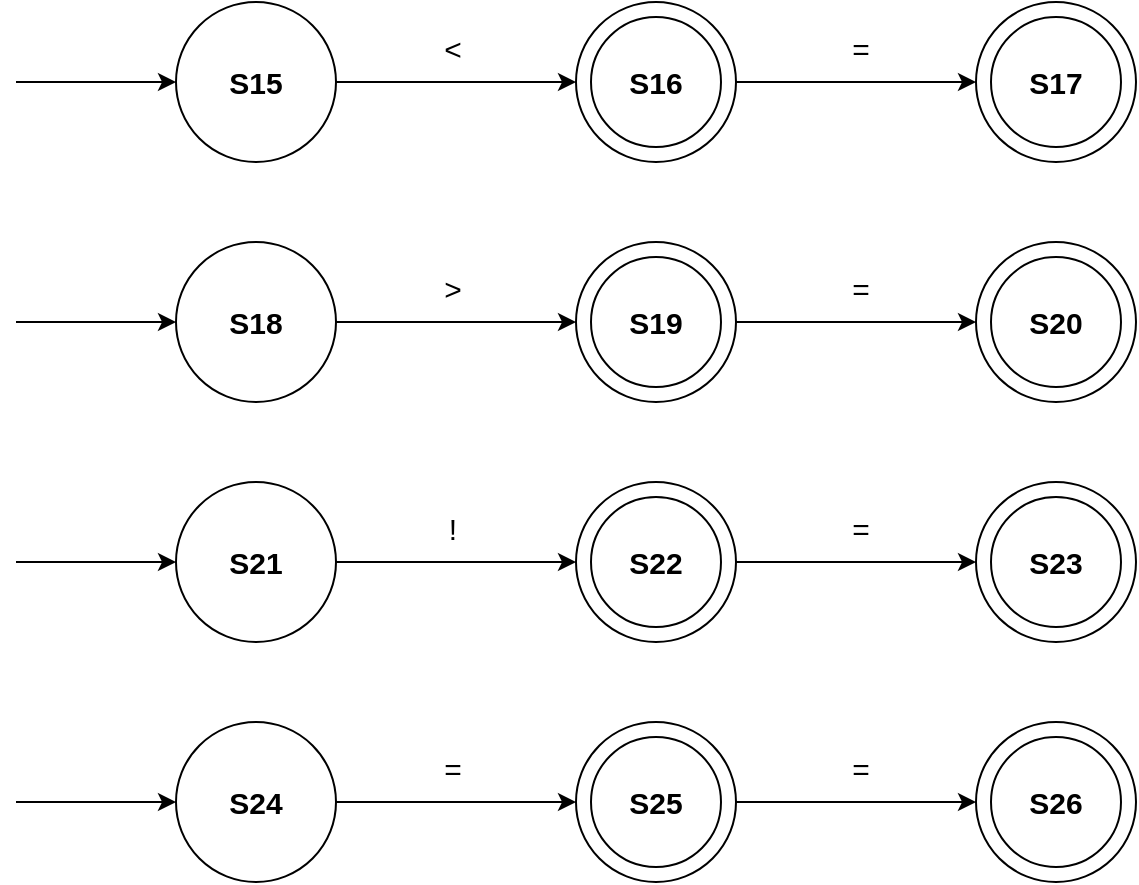 <mxfile version="23.1.1" type="github">
  <diagram name="Page-1" id="0q6ZLQlmQKGyvXgaJvjf">
    <mxGraphModel dx="1552" dy="882" grid="1" gridSize="10" guides="1" tooltips="1" connect="1" arrows="1" fold="1" page="1" pageScale="1" pageWidth="850" pageHeight="1100" math="0" shadow="0">
      <root>
        <mxCell id="0" />
        <mxCell id="1" parent="0" />
        <mxCell id="ruanvUeXlCrN284Pny8K-1" value="" style="ellipse;whiteSpace=wrap;html=1;aspect=fixed;" vertex="1" parent="1">
          <mxGeometry x="400" y="40" width="80" height="80" as="geometry" />
        </mxCell>
        <mxCell id="ruanvUeXlCrN284Pny8K-2" value="" style="ellipse;whiteSpace=wrap;html=1;aspect=fixed;" vertex="1" parent="1">
          <mxGeometry x="407.5" y="47.5" width="65" height="65" as="geometry" />
        </mxCell>
        <mxCell id="ruanvUeXlCrN284Pny8K-3" value="" style="ellipse;whiteSpace=wrap;html=1;aspect=fixed;" vertex="1" parent="1">
          <mxGeometry x="200" y="40" width="80" height="80" as="geometry" />
        </mxCell>
        <mxCell id="ruanvUeXlCrN284Pny8K-4" value="" style="endArrow=classic;html=1;rounded=0;entryX=0;entryY=0.5;entryDx=0;entryDy=0;" edge="1" parent="1">
          <mxGeometry width="50" height="50" relative="1" as="geometry">
            <mxPoint x="120" y="80" as="sourcePoint" />
            <mxPoint x="200" y="80" as="targetPoint" />
          </mxGeometry>
        </mxCell>
        <mxCell id="ruanvUeXlCrN284Pny8K-5" value="" style="endArrow=classic;html=1;rounded=0;entryX=0;entryY=0.5;entryDx=0;entryDy=0;exitX=1;exitY=0.5;exitDx=0;exitDy=0;" edge="1" parent="1" source="ruanvUeXlCrN284Pny8K-3" target="ruanvUeXlCrN284Pny8K-1">
          <mxGeometry width="50" height="50" relative="1" as="geometry">
            <mxPoint x="290" y="110" as="sourcePoint" />
            <mxPoint x="410" y="110" as="targetPoint" />
          </mxGeometry>
        </mxCell>
        <mxCell id="ruanvUeXlCrN284Pny8K-6" value="&lt;b style=&quot;font-size: 15px;&quot;&gt;S15&lt;/b&gt;" style="text;html=1;strokeColor=none;fillColor=none;align=center;verticalAlign=middle;whiteSpace=wrap;rounded=0;fontSize=15;" vertex="1" parent="1">
          <mxGeometry x="210" y="65" width="60" height="30" as="geometry" />
        </mxCell>
        <mxCell id="ruanvUeXlCrN284Pny8K-7" value="&lt;b&gt;&lt;font style=&quot;font-size: 15px;&quot;&gt;S16&lt;/font&gt;&lt;/b&gt;" style="text;html=1;strokeColor=none;fillColor=none;align=center;verticalAlign=middle;whiteSpace=wrap;rounded=0;" vertex="1" parent="1">
          <mxGeometry x="410" y="65" width="60" height="30" as="geometry" />
        </mxCell>
        <mxCell id="ruanvUeXlCrN284Pny8K-8" value="&amp;lt;" style="text;html=1;strokeColor=none;fillColor=none;align=center;verticalAlign=middle;whiteSpace=wrap;rounded=0;fontSize=15;" vertex="1" parent="1">
          <mxGeometry x="286" y="47.5" width="105" height="30" as="geometry" />
        </mxCell>
        <mxCell id="ruanvUeXlCrN284Pny8K-9" value="" style="ellipse;whiteSpace=wrap;html=1;aspect=fixed;" vertex="1" parent="1">
          <mxGeometry x="600" y="40" width="80" height="80" as="geometry" />
        </mxCell>
        <mxCell id="ruanvUeXlCrN284Pny8K-10" value="" style="ellipse;whiteSpace=wrap;html=1;aspect=fixed;" vertex="1" parent="1">
          <mxGeometry x="607.5" y="47.5" width="65" height="65" as="geometry" />
        </mxCell>
        <mxCell id="ruanvUeXlCrN284Pny8K-11" value="" style="endArrow=classic;html=1;rounded=0;entryX=0;entryY=0.5;entryDx=0;entryDy=0;exitX=1;exitY=0.5;exitDx=0;exitDy=0;" edge="1" parent="1" target="ruanvUeXlCrN284Pny8K-9">
          <mxGeometry width="50" height="50" relative="1" as="geometry">
            <mxPoint x="480" y="80" as="sourcePoint" />
            <mxPoint x="610" y="110" as="targetPoint" />
          </mxGeometry>
        </mxCell>
        <mxCell id="ruanvUeXlCrN284Pny8K-12" value="&lt;b&gt;&lt;font style=&quot;font-size: 15px;&quot;&gt;S17&lt;/font&gt;&lt;/b&gt;" style="text;html=1;strokeColor=none;fillColor=none;align=center;verticalAlign=middle;whiteSpace=wrap;rounded=0;" vertex="1" parent="1">
          <mxGeometry x="610" y="65" width="60" height="30" as="geometry" />
        </mxCell>
        <mxCell id="ruanvUeXlCrN284Pny8K-13" value="=" style="text;html=1;strokeColor=none;fillColor=none;align=center;verticalAlign=middle;whiteSpace=wrap;rounded=0;fontSize=15;" vertex="1" parent="1">
          <mxGeometry x="490" y="47.5" width="105" height="30" as="geometry" />
        </mxCell>
        <mxCell id="ruanvUeXlCrN284Pny8K-14" value="" style="ellipse;whiteSpace=wrap;html=1;aspect=fixed;" vertex="1" parent="1">
          <mxGeometry x="400" y="160" width="80" height="80" as="geometry" />
        </mxCell>
        <mxCell id="ruanvUeXlCrN284Pny8K-15" value="" style="ellipse;whiteSpace=wrap;html=1;aspect=fixed;" vertex="1" parent="1">
          <mxGeometry x="407.5" y="167.5" width="65" height="65" as="geometry" />
        </mxCell>
        <mxCell id="ruanvUeXlCrN284Pny8K-16" value="" style="ellipse;whiteSpace=wrap;html=1;aspect=fixed;" vertex="1" parent="1">
          <mxGeometry x="200" y="160" width="80" height="80" as="geometry" />
        </mxCell>
        <mxCell id="ruanvUeXlCrN284Pny8K-17" value="" style="endArrow=classic;html=1;rounded=0;entryX=0;entryY=0.5;entryDx=0;entryDy=0;" edge="1" parent="1">
          <mxGeometry width="50" height="50" relative="1" as="geometry">
            <mxPoint x="120" y="200" as="sourcePoint" />
            <mxPoint x="200" y="200" as="targetPoint" />
          </mxGeometry>
        </mxCell>
        <mxCell id="ruanvUeXlCrN284Pny8K-18" value="" style="endArrow=classic;html=1;rounded=0;entryX=0;entryY=0.5;entryDx=0;entryDy=0;exitX=1;exitY=0.5;exitDx=0;exitDy=0;" edge="1" parent="1" source="ruanvUeXlCrN284Pny8K-16" target="ruanvUeXlCrN284Pny8K-14">
          <mxGeometry width="50" height="50" relative="1" as="geometry">
            <mxPoint x="290" y="230" as="sourcePoint" />
            <mxPoint x="410" y="230" as="targetPoint" />
          </mxGeometry>
        </mxCell>
        <mxCell id="ruanvUeXlCrN284Pny8K-19" value="&lt;b style=&quot;font-size: 15px;&quot;&gt;S18&lt;/b&gt;" style="text;html=1;strokeColor=none;fillColor=none;align=center;verticalAlign=middle;whiteSpace=wrap;rounded=0;fontSize=15;" vertex="1" parent="1">
          <mxGeometry x="210" y="185" width="60" height="30" as="geometry" />
        </mxCell>
        <mxCell id="ruanvUeXlCrN284Pny8K-20" value="&lt;b&gt;&lt;font style=&quot;font-size: 15px;&quot;&gt;S19&lt;/font&gt;&lt;/b&gt;" style="text;html=1;strokeColor=none;fillColor=none;align=center;verticalAlign=middle;whiteSpace=wrap;rounded=0;" vertex="1" parent="1">
          <mxGeometry x="410" y="185" width="60" height="30" as="geometry" />
        </mxCell>
        <mxCell id="ruanvUeXlCrN284Pny8K-21" value="&amp;gt;" style="text;html=1;strokeColor=none;fillColor=none;align=center;verticalAlign=middle;whiteSpace=wrap;rounded=0;fontSize=15;" vertex="1" parent="1">
          <mxGeometry x="286" y="167.5" width="105" height="30" as="geometry" />
        </mxCell>
        <mxCell id="ruanvUeXlCrN284Pny8K-22" value="" style="ellipse;whiteSpace=wrap;html=1;aspect=fixed;" vertex="1" parent="1">
          <mxGeometry x="600" y="160" width="80" height="80" as="geometry" />
        </mxCell>
        <mxCell id="ruanvUeXlCrN284Pny8K-23" value="" style="ellipse;whiteSpace=wrap;html=1;aspect=fixed;" vertex="1" parent="1">
          <mxGeometry x="607.5" y="167.5" width="65" height="65" as="geometry" />
        </mxCell>
        <mxCell id="ruanvUeXlCrN284Pny8K-24" value="" style="endArrow=classic;html=1;rounded=0;entryX=0;entryY=0.5;entryDx=0;entryDy=0;exitX=1;exitY=0.5;exitDx=0;exitDy=0;" edge="1" parent="1" target="ruanvUeXlCrN284Pny8K-22">
          <mxGeometry width="50" height="50" relative="1" as="geometry">
            <mxPoint x="480" y="200" as="sourcePoint" />
            <mxPoint x="610" y="230" as="targetPoint" />
          </mxGeometry>
        </mxCell>
        <mxCell id="ruanvUeXlCrN284Pny8K-25" value="&lt;b&gt;&lt;font style=&quot;font-size: 15px;&quot;&gt;S20&lt;/font&gt;&lt;/b&gt;" style="text;html=1;strokeColor=none;fillColor=none;align=center;verticalAlign=middle;whiteSpace=wrap;rounded=0;" vertex="1" parent="1">
          <mxGeometry x="610" y="185" width="60" height="30" as="geometry" />
        </mxCell>
        <mxCell id="ruanvUeXlCrN284Pny8K-26" value="=" style="text;html=1;strokeColor=none;fillColor=none;align=center;verticalAlign=middle;whiteSpace=wrap;rounded=0;fontSize=15;" vertex="1" parent="1">
          <mxGeometry x="490" y="167.5" width="105" height="30" as="geometry" />
        </mxCell>
        <mxCell id="ruanvUeXlCrN284Pny8K-27" value="" style="ellipse;whiteSpace=wrap;html=1;aspect=fixed;" vertex="1" parent="1">
          <mxGeometry x="400" y="280" width="80" height="80" as="geometry" />
        </mxCell>
        <mxCell id="ruanvUeXlCrN284Pny8K-28" value="" style="ellipse;whiteSpace=wrap;html=1;aspect=fixed;" vertex="1" parent="1">
          <mxGeometry x="407.5" y="287.5" width="65" height="65" as="geometry" />
        </mxCell>
        <mxCell id="ruanvUeXlCrN284Pny8K-29" value="" style="ellipse;whiteSpace=wrap;html=1;aspect=fixed;" vertex="1" parent="1">
          <mxGeometry x="200" y="280" width="80" height="80" as="geometry" />
        </mxCell>
        <mxCell id="ruanvUeXlCrN284Pny8K-30" value="" style="endArrow=classic;html=1;rounded=0;entryX=0;entryY=0.5;entryDx=0;entryDy=0;" edge="1" parent="1">
          <mxGeometry width="50" height="50" relative="1" as="geometry">
            <mxPoint x="120" y="320" as="sourcePoint" />
            <mxPoint x="200" y="320" as="targetPoint" />
          </mxGeometry>
        </mxCell>
        <mxCell id="ruanvUeXlCrN284Pny8K-31" value="" style="endArrow=classic;html=1;rounded=0;entryX=0;entryY=0.5;entryDx=0;entryDy=0;exitX=1;exitY=0.5;exitDx=0;exitDy=0;" edge="1" parent="1" source="ruanvUeXlCrN284Pny8K-29" target="ruanvUeXlCrN284Pny8K-27">
          <mxGeometry width="50" height="50" relative="1" as="geometry">
            <mxPoint x="290" y="350" as="sourcePoint" />
            <mxPoint x="410" y="350" as="targetPoint" />
          </mxGeometry>
        </mxCell>
        <mxCell id="ruanvUeXlCrN284Pny8K-32" value="&lt;b style=&quot;font-size: 15px;&quot;&gt;S21&lt;/b&gt;" style="text;html=1;strokeColor=none;fillColor=none;align=center;verticalAlign=middle;whiteSpace=wrap;rounded=0;fontSize=15;" vertex="1" parent="1">
          <mxGeometry x="210" y="305" width="60" height="30" as="geometry" />
        </mxCell>
        <mxCell id="ruanvUeXlCrN284Pny8K-33" value="&lt;b&gt;&lt;font style=&quot;font-size: 15px;&quot;&gt;S22&lt;/font&gt;&lt;/b&gt;" style="text;html=1;strokeColor=none;fillColor=none;align=center;verticalAlign=middle;whiteSpace=wrap;rounded=0;" vertex="1" parent="1">
          <mxGeometry x="410" y="305" width="60" height="30" as="geometry" />
        </mxCell>
        <mxCell id="ruanvUeXlCrN284Pny8K-34" value="!" style="text;html=1;strokeColor=none;fillColor=none;align=center;verticalAlign=middle;whiteSpace=wrap;rounded=0;fontSize=15;" vertex="1" parent="1">
          <mxGeometry x="286" y="287.5" width="105" height="30" as="geometry" />
        </mxCell>
        <mxCell id="ruanvUeXlCrN284Pny8K-35" value="" style="ellipse;whiteSpace=wrap;html=1;aspect=fixed;" vertex="1" parent="1">
          <mxGeometry x="600" y="280" width="80" height="80" as="geometry" />
        </mxCell>
        <mxCell id="ruanvUeXlCrN284Pny8K-36" value="" style="ellipse;whiteSpace=wrap;html=1;aspect=fixed;" vertex="1" parent="1">
          <mxGeometry x="607.5" y="287.5" width="65" height="65" as="geometry" />
        </mxCell>
        <mxCell id="ruanvUeXlCrN284Pny8K-37" value="" style="endArrow=classic;html=1;rounded=0;entryX=0;entryY=0.5;entryDx=0;entryDy=0;exitX=1;exitY=0.5;exitDx=0;exitDy=0;" edge="1" parent="1" target="ruanvUeXlCrN284Pny8K-35">
          <mxGeometry width="50" height="50" relative="1" as="geometry">
            <mxPoint x="480" y="320" as="sourcePoint" />
            <mxPoint x="610" y="350" as="targetPoint" />
          </mxGeometry>
        </mxCell>
        <mxCell id="ruanvUeXlCrN284Pny8K-38" value="&lt;b&gt;&lt;font style=&quot;font-size: 15px;&quot;&gt;S23&lt;/font&gt;&lt;/b&gt;" style="text;html=1;strokeColor=none;fillColor=none;align=center;verticalAlign=middle;whiteSpace=wrap;rounded=0;" vertex="1" parent="1">
          <mxGeometry x="610" y="305" width="60" height="30" as="geometry" />
        </mxCell>
        <mxCell id="ruanvUeXlCrN284Pny8K-39" value="=" style="text;html=1;strokeColor=none;fillColor=none;align=center;verticalAlign=middle;whiteSpace=wrap;rounded=0;fontSize=15;" vertex="1" parent="1">
          <mxGeometry x="490" y="287.5" width="105" height="30" as="geometry" />
        </mxCell>
        <mxCell id="ruanvUeXlCrN284Pny8K-40" value="" style="ellipse;whiteSpace=wrap;html=1;aspect=fixed;" vertex="1" parent="1">
          <mxGeometry x="400" y="400" width="80" height="80" as="geometry" />
        </mxCell>
        <mxCell id="ruanvUeXlCrN284Pny8K-41" value="" style="ellipse;whiteSpace=wrap;html=1;aspect=fixed;" vertex="1" parent="1">
          <mxGeometry x="407.5" y="407.5" width="65" height="65" as="geometry" />
        </mxCell>
        <mxCell id="ruanvUeXlCrN284Pny8K-42" value="" style="ellipse;whiteSpace=wrap;html=1;aspect=fixed;" vertex="1" parent="1">
          <mxGeometry x="200" y="400" width="80" height="80" as="geometry" />
        </mxCell>
        <mxCell id="ruanvUeXlCrN284Pny8K-43" value="" style="endArrow=classic;html=1;rounded=0;entryX=0;entryY=0.5;entryDx=0;entryDy=0;" edge="1" parent="1">
          <mxGeometry width="50" height="50" relative="1" as="geometry">
            <mxPoint x="120" y="440" as="sourcePoint" />
            <mxPoint x="200" y="440" as="targetPoint" />
          </mxGeometry>
        </mxCell>
        <mxCell id="ruanvUeXlCrN284Pny8K-44" value="" style="endArrow=classic;html=1;rounded=0;entryX=0;entryY=0.5;entryDx=0;entryDy=0;exitX=1;exitY=0.5;exitDx=0;exitDy=0;" edge="1" parent="1" source="ruanvUeXlCrN284Pny8K-42" target="ruanvUeXlCrN284Pny8K-40">
          <mxGeometry width="50" height="50" relative="1" as="geometry">
            <mxPoint x="290" y="470" as="sourcePoint" />
            <mxPoint x="410" y="470" as="targetPoint" />
          </mxGeometry>
        </mxCell>
        <mxCell id="ruanvUeXlCrN284Pny8K-45" value="&lt;b style=&quot;font-size: 15px;&quot;&gt;S24&lt;/b&gt;" style="text;html=1;strokeColor=none;fillColor=none;align=center;verticalAlign=middle;whiteSpace=wrap;rounded=0;fontSize=15;" vertex="1" parent="1">
          <mxGeometry x="210" y="425" width="60" height="30" as="geometry" />
        </mxCell>
        <mxCell id="ruanvUeXlCrN284Pny8K-46" value="&lt;b&gt;&lt;font style=&quot;font-size: 15px;&quot;&gt;S25&lt;/font&gt;&lt;/b&gt;" style="text;html=1;strokeColor=none;fillColor=none;align=center;verticalAlign=middle;whiteSpace=wrap;rounded=0;" vertex="1" parent="1">
          <mxGeometry x="410" y="425" width="60" height="30" as="geometry" />
        </mxCell>
        <mxCell id="ruanvUeXlCrN284Pny8K-47" value="=" style="text;html=1;strokeColor=none;fillColor=none;align=center;verticalAlign=middle;whiteSpace=wrap;rounded=0;fontSize=15;" vertex="1" parent="1">
          <mxGeometry x="286" y="407.5" width="105" height="30" as="geometry" />
        </mxCell>
        <mxCell id="ruanvUeXlCrN284Pny8K-48" value="" style="ellipse;whiteSpace=wrap;html=1;aspect=fixed;" vertex="1" parent="1">
          <mxGeometry x="600" y="400" width="80" height="80" as="geometry" />
        </mxCell>
        <mxCell id="ruanvUeXlCrN284Pny8K-49" value="" style="ellipse;whiteSpace=wrap;html=1;aspect=fixed;" vertex="1" parent="1">
          <mxGeometry x="607.5" y="407.5" width="65" height="65" as="geometry" />
        </mxCell>
        <mxCell id="ruanvUeXlCrN284Pny8K-50" value="" style="endArrow=classic;html=1;rounded=0;entryX=0;entryY=0.5;entryDx=0;entryDy=0;exitX=1;exitY=0.5;exitDx=0;exitDy=0;" edge="1" parent="1" target="ruanvUeXlCrN284Pny8K-48">
          <mxGeometry width="50" height="50" relative="1" as="geometry">
            <mxPoint x="480" y="440" as="sourcePoint" />
            <mxPoint x="610" y="470" as="targetPoint" />
          </mxGeometry>
        </mxCell>
        <mxCell id="ruanvUeXlCrN284Pny8K-51" value="&lt;b&gt;&lt;font style=&quot;font-size: 15px;&quot;&gt;S26&lt;/font&gt;&lt;/b&gt;" style="text;html=1;strokeColor=none;fillColor=none;align=center;verticalAlign=middle;whiteSpace=wrap;rounded=0;" vertex="1" parent="1">
          <mxGeometry x="610" y="425" width="60" height="30" as="geometry" />
        </mxCell>
        <mxCell id="ruanvUeXlCrN284Pny8K-52" value="=" style="text;html=1;strokeColor=none;fillColor=none;align=center;verticalAlign=middle;whiteSpace=wrap;rounded=0;fontSize=15;" vertex="1" parent="1">
          <mxGeometry x="490" y="407.5" width="105" height="30" as="geometry" />
        </mxCell>
      </root>
    </mxGraphModel>
  </diagram>
</mxfile>
